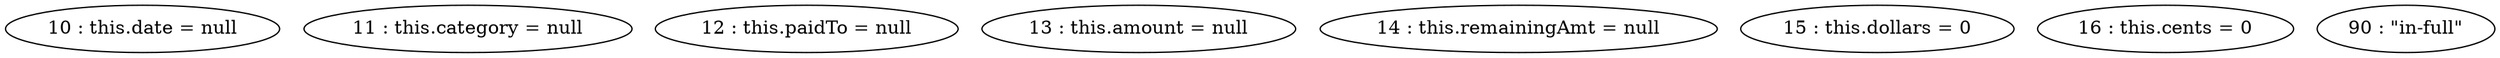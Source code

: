 digraph G {
"10 : this.date = null"
"11 : this.category = null"
"12 : this.paidTo = null"
"13 : this.amount = null"
"14 : this.remainingAmt = null"
"15 : this.dollars = 0"
"16 : this.cents = 0"
"90 : \"in-full\""
}